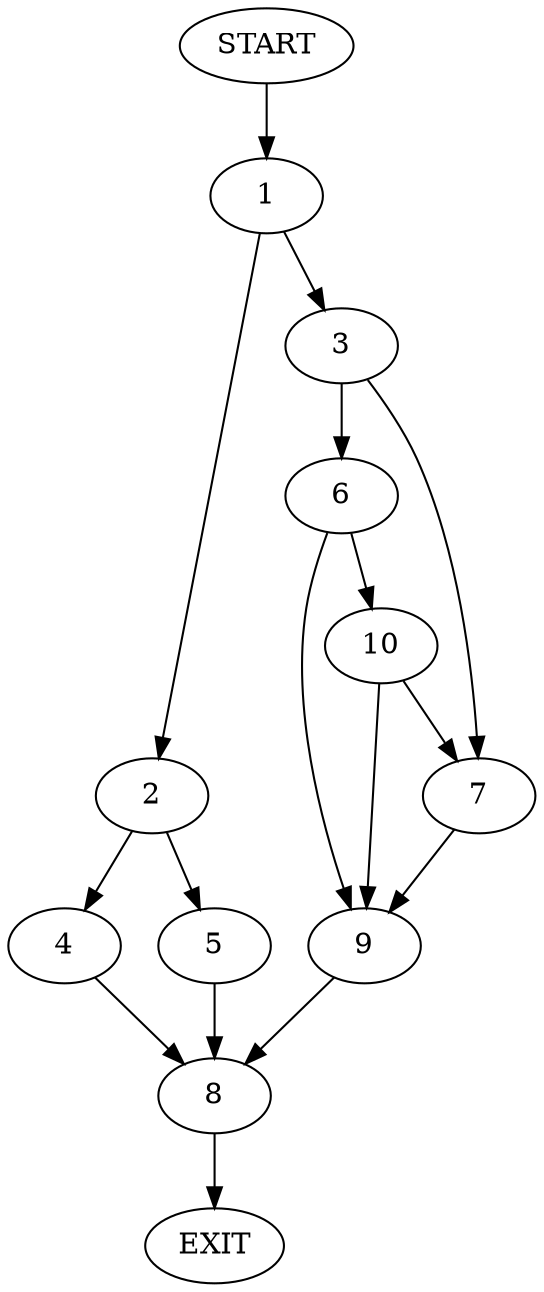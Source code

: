 digraph {
0 [label="START"]
11 [label="EXIT"]
0 -> 1
1 -> 2
1 -> 3
2 -> 4
2 -> 5
3 -> 6
3 -> 7
5 -> 8
4 -> 8
8 -> 11
7 -> 9
6 -> 10
6 -> 9
10 -> 9
10 -> 7
9 -> 8
}
